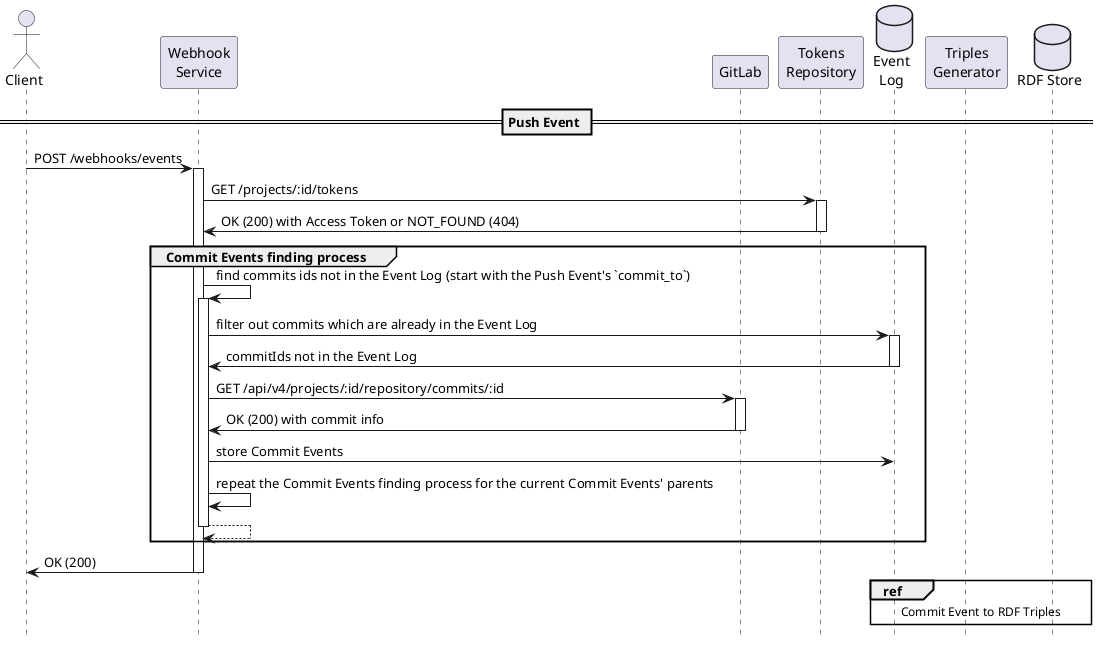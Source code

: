     @startuml
    hide footbox
    skinparam shadowing false

    actor Client
    participant "Webhook\nService" as Webhook
    participant GitLab
    participant "Tokens\nRepository" as Tokens
    database "Event\nLog" as Log
    participant "Triples\nGenerator" as Triples
    database "RDF Store" as Jena

    == Push Event ==
    Client->Webhook: POST /webhooks/events
    activate Webhook
    Webhook->Tokens: GET /projects/:id/tokens
    activate Tokens
    Tokens->Webhook: OK (200) with Access Token or NOT_FOUND (404)
    deactivate Tokens
    group Commit Events finding process
    Webhook->Webhook ++ : find commits ids not in the Event Log (start with the Push Event's `commit_to`)
    Webhook->Log: filter out commits which are already in the Event Log
    activate Log
    Log->Webhook: commitIds not in the Event Log
    deactivate Log
    Webhook->GitLab: GET /api/v4/projects/:id/repository/commits/:id
    activate GitLab
    GitLab->Webhook: OK (200) with commit info
    deactivate GitLab
    Webhook->Log: store Commit Events
    Webhook->Webhook : repeat the Commit Events finding process for the current Commit Events' parents
    return
    end
    Webhook->Client: OK (200)
    deactivate Webhook
    ref over Log, Jena: Commit Event to RDF Triples

    @enduml
